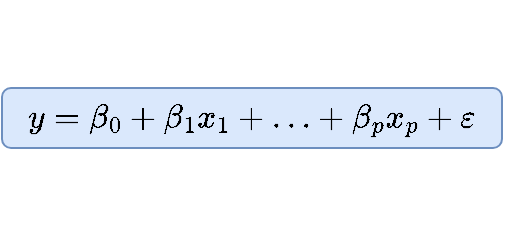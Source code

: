 <mxfile version="20.8.10" type="device"><diagram name="Page-1" id="U4Hc4hWhUMJgZZf3q2a4"><mxGraphModel dx="1434" dy="714" grid="1" gridSize="10" guides="1" tooltips="1" connect="1" arrows="1" fold="1" page="1" pageScale="1" pageWidth="850" pageHeight="1100" math="1" shadow="0"><root><mxCell id="0"/><mxCell id="1" parent="0"/><mxCell id="JPU_xTCuV3BlT2Cb-rsA-3" value="" style="rounded=1;whiteSpace=wrap;html=1;fillColor=#dae8fc;strokeColor=#6c8ebf;fontSize=14;" vertex="1" parent="1"><mxGeometry x="10" y="10" width="250" height="30" as="geometry"/></mxCell><mxCell id="JPU_xTCuV3BlT2Cb-rsA-1" value="$$y = \beta_0 + \beta_1 x_1 + \ldots + \beta_p x_p + \varepsilon$$" style="text;html=1;strokeColor=none;fillColor=none;align=center;verticalAlign=middle;whiteSpace=wrap;rounded=0;fontSize=14;" vertex="1" parent="1"><mxGeometry x="105" y="10" width="60" height="30" as="geometry"/></mxCell></root></mxGraphModel></diagram></mxfile>